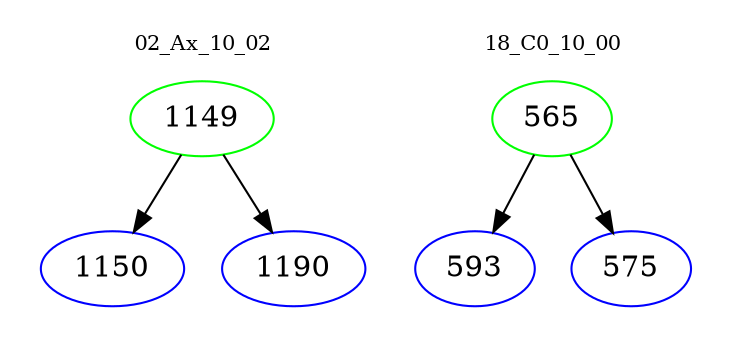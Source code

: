 digraph{
subgraph cluster_0 {
color = white
label = "02_Ax_10_02";
fontsize=10;
T0_1149 [label="1149", color="green"]
T0_1149 -> T0_1150 [color="black"]
T0_1150 [label="1150", color="blue"]
T0_1149 -> T0_1190 [color="black"]
T0_1190 [label="1190", color="blue"]
}
subgraph cluster_1 {
color = white
label = "18_C0_10_00";
fontsize=10;
T1_565 [label="565", color="green"]
T1_565 -> T1_593 [color="black"]
T1_593 [label="593", color="blue"]
T1_565 -> T1_575 [color="black"]
T1_575 [label="575", color="blue"]
}
}
